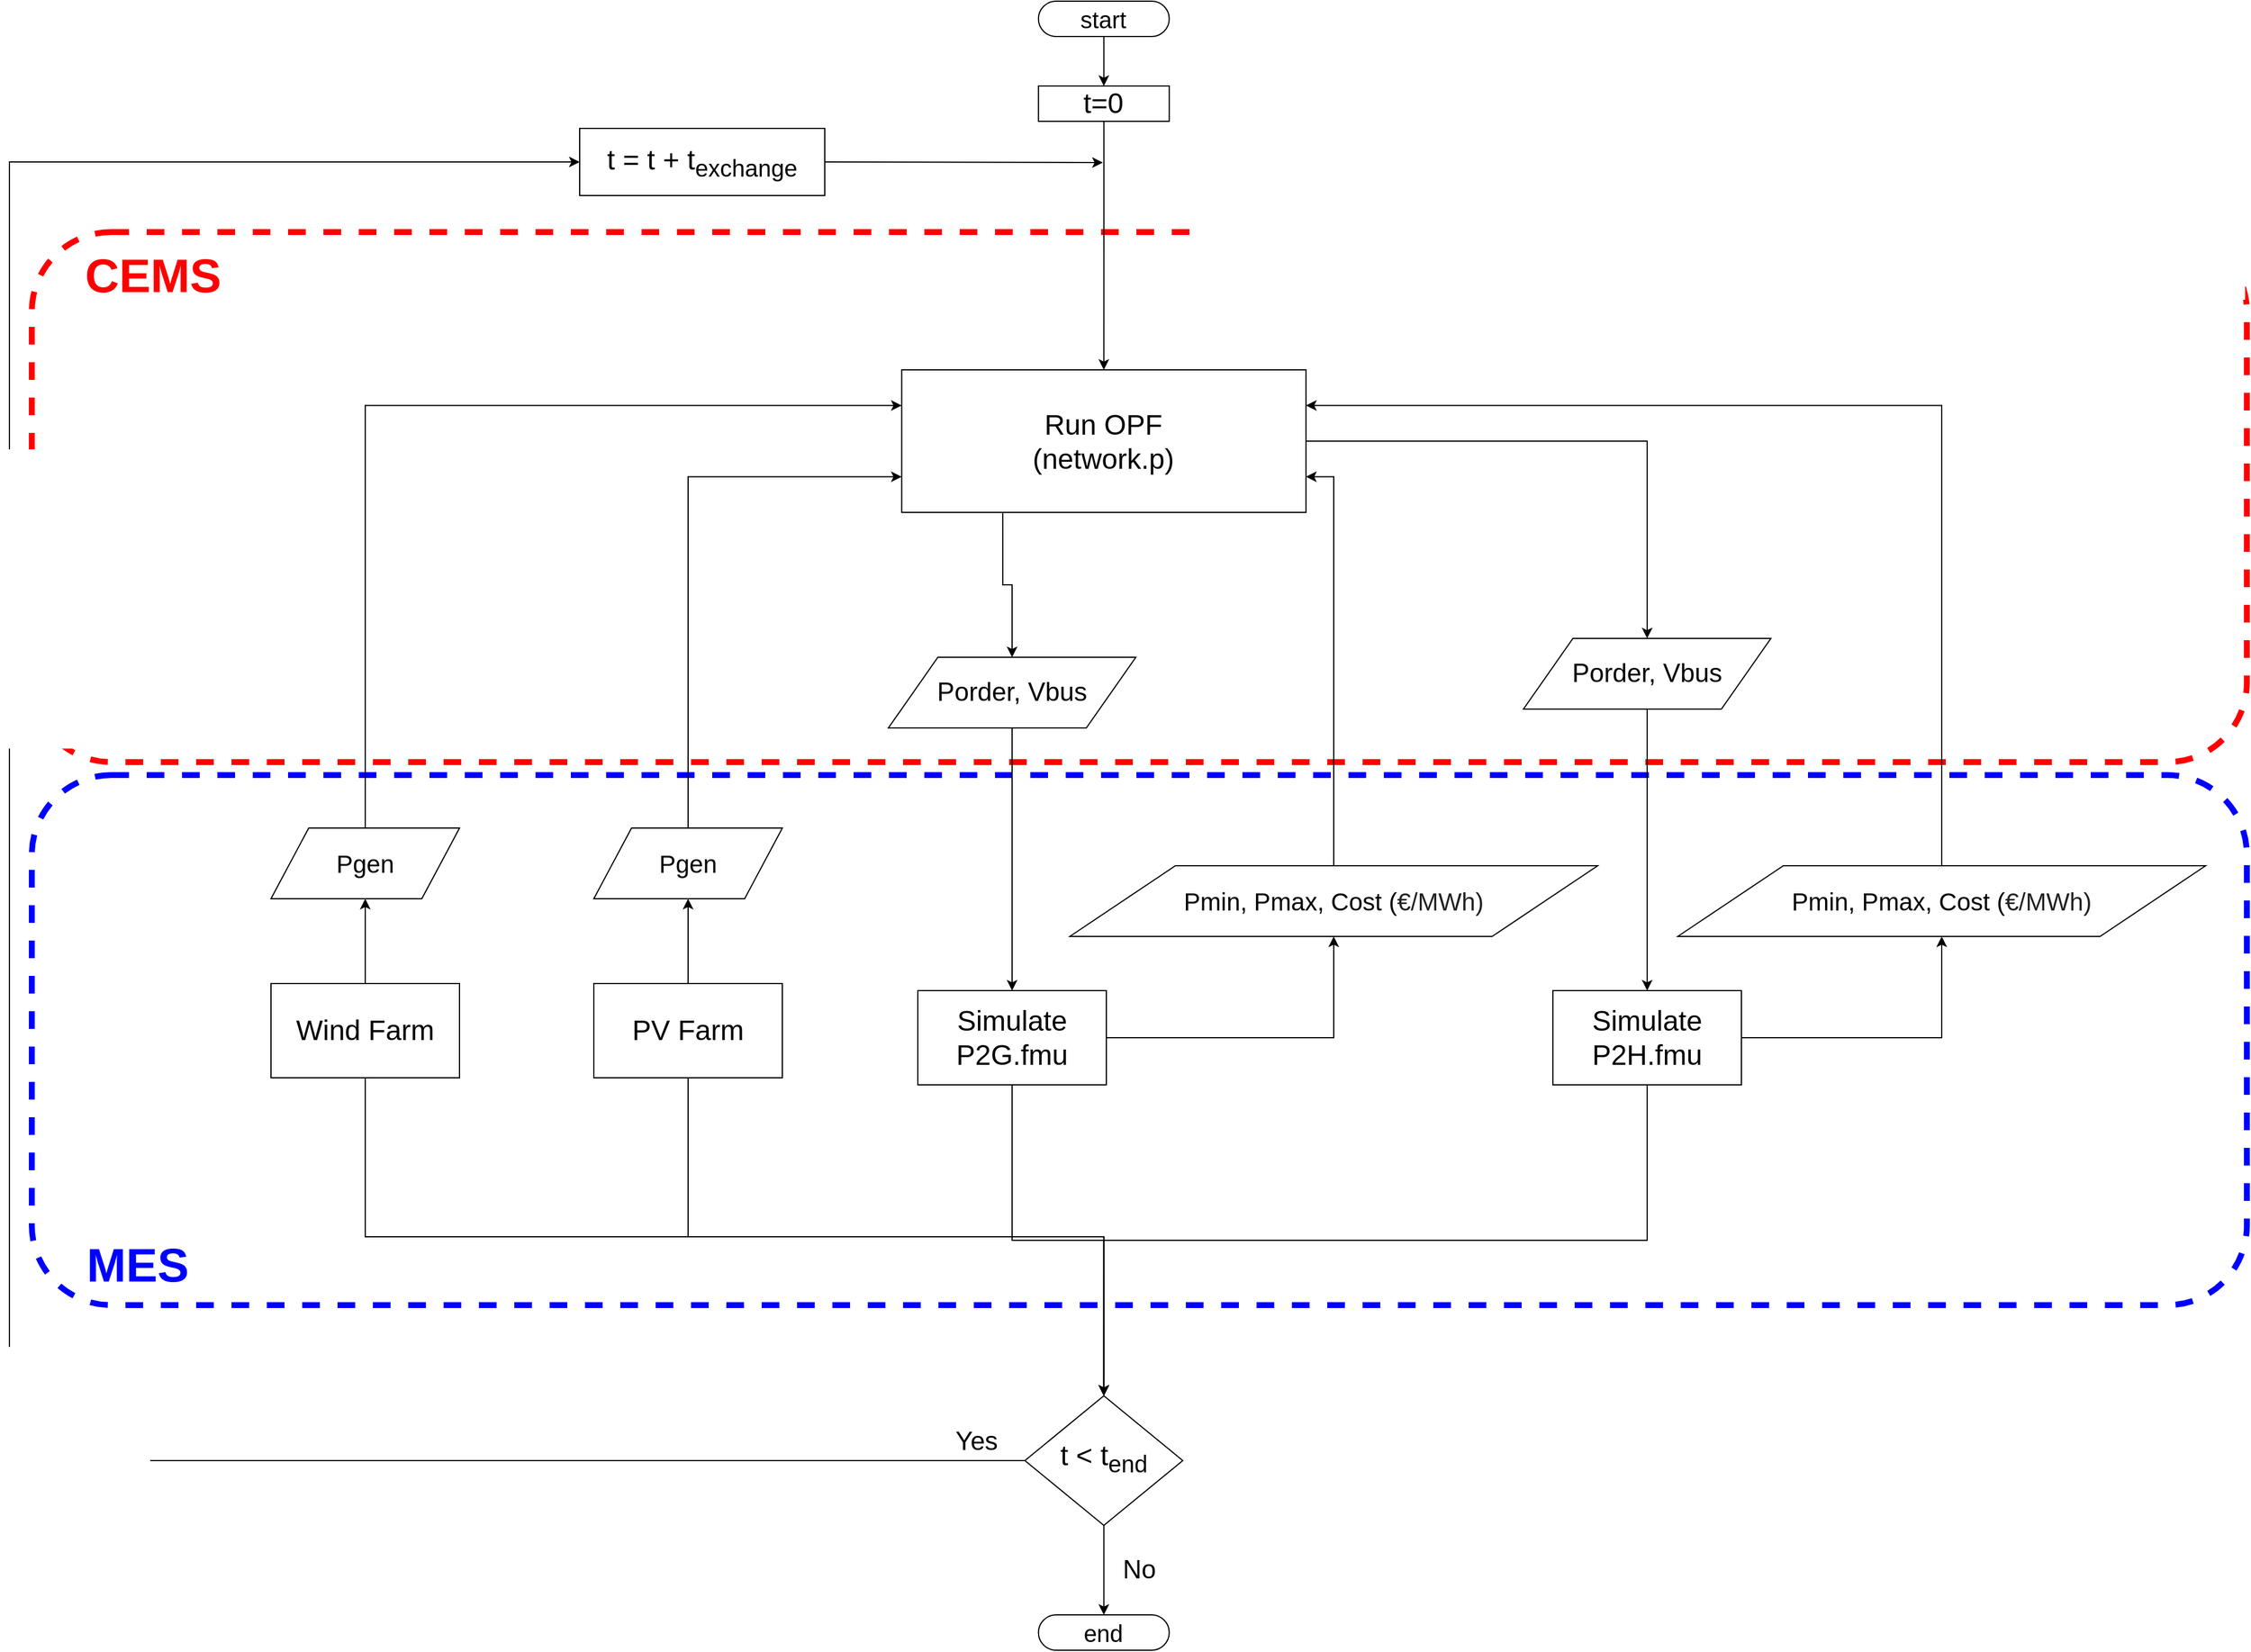 <mxfile version="13.5.4" type="device"><diagram id="C5RBs43oDa-KdzZeNtuy" name="Page-1"><mxGraphModel dx="3418" dy="1644" grid="0" gridSize="10" guides="1" tooltips="1" connect="1" arrows="1" fold="1" page="0" pageScale="1" pageWidth="827" pageHeight="1169" math="0" shadow="0"><root><mxCell id="WIyWlLk6GJQsqaUBKTNV-0"/><mxCell id="WIyWlLk6GJQsqaUBKTNV-1" parent="WIyWlLk6GJQsqaUBKTNV-0"/><mxCell id="ABgxP5UdEPmgrtqfbq2U-150" value="" style="rounded=1;whiteSpace=wrap;html=1;fillOpacity=21;strokeOpacity=100;dashed=1;strokeWidth=5;overflow=hidden;strokeColor=#FF0000;gradientColor=none;imageAspect=1;" parent="WIyWlLk6GJQsqaUBKTNV-1" vertex="1"><mxGeometry x="-506.0" y="-32" width="1880" height="450" as="geometry"/></mxCell><mxCell id="ABgxP5UdEPmgrtqfbq2U-156" value="" style="rounded=1;whiteSpace=wrap;html=1;fillOpacity=21;strokeOpacity=100;dashed=1;strokeWidth=5;overflow=hidden;strokeColor=#0000FF;" parent="WIyWlLk6GJQsqaUBKTNV-1" vertex="1"><mxGeometry x="-506" y="429" width="1880" height="450" as="geometry"/></mxCell><mxCell id="ABgxP5UdEPmgrtqfbq2U-84" style="edgeStyle=orthogonalEdgeStyle;rounded=0;orthogonalLoop=1;jettySize=auto;html=1;exitX=0;exitY=0.5;exitDx=0;exitDy=0;entryX=0;entryY=0.5;entryDx=0;entryDy=0;labelBackgroundColor=#ffffff;strokeColor=#000000;align=right;" parent="WIyWlLk6GJQsqaUBKTNV-1" source="WIyWlLk6GJQsqaUBKTNV-6" target="ABgxP5UdEPmgrtqfbq2U-0" edge="1"><mxGeometry relative="1" as="geometry"><Array as="points"><mxPoint x="-525" y="1011"/><mxPoint x="-525" y="-91"/></Array></mxGeometry></mxCell><mxCell id="ABgxP5UdEPmgrtqfbq2U-141" value="" style="edgeStyle=orthogonalEdgeStyle;rounded=0;orthogonalLoop=1;jettySize=auto;html=1;labelBackgroundColor=#ffffff;strokeColor=#000000;align=right;entryX=0.5;entryY=0;entryDx=0;entryDy=0;" parent="WIyWlLk6GJQsqaUBKTNV-1" source="WIyWlLk6GJQsqaUBKTNV-6" target="cK0uWOymKPiKbY-e0CiQ-11" edge="1"><mxGeometry relative="1" as="geometry"><mxPoint x="379.0" y="1140" as="targetPoint"/></mxGeometry></mxCell><mxCell id="WIyWlLk6GJQsqaUBKTNV-6" value="&lt;font style=&quot;font-size: 24px&quot;&gt;t &amp;lt; t&lt;sub&gt;end&lt;/sub&gt;&lt;/font&gt;" style="rhombus;whiteSpace=wrap;html=1;shadow=0;fontFamily=Helvetica;fontSize=12;align=center;strokeWidth=1;spacing=6;spacingTop=-4;" parent="WIyWlLk6GJQsqaUBKTNV-1" vertex="1"><mxGeometry x="336.87" y="956" width="134" height="110" as="geometry"/></mxCell><mxCell id="FxuWH9Nk4taiAaQSInAK-10" style="edgeStyle=orthogonalEdgeStyle;rounded=0;orthogonalLoop=1;jettySize=auto;html=1;exitX=1;exitY=0.5;exitDx=0;exitDy=0;" parent="WIyWlLk6GJQsqaUBKTNV-1" source="ABgxP5UdEPmgrtqfbq2U-0" edge="1"><mxGeometry relative="1" as="geometry"><mxPoint x="403" y="-91" as="targetPoint"/><Array as="points"><mxPoint x="403" y="-91"/></Array></mxGeometry></mxCell><mxCell id="ABgxP5UdEPmgrtqfbq2U-0" value="&lt;font style=&quot;font-size: 24px&quot;&gt;t = t + t&lt;sub&gt;exchange&lt;/sub&gt;&lt;/font&gt;" style="rounded=0;whiteSpace=wrap;html=1;" parent="WIyWlLk6GJQsqaUBKTNV-1" vertex="1"><mxGeometry x="-41" y="-120" width="208" height="57" as="geometry"/></mxCell><mxCell id="ABgxP5UdEPmgrtqfbq2U-136" style="edgeStyle=orthogonalEdgeStyle;rounded=0;orthogonalLoop=1;jettySize=auto;html=1;exitX=0.5;exitY=0;exitDx=0;exitDy=0;entryX=1;entryY=0.75;entryDx=0;entryDy=0;labelBackgroundColor=#ffffff;strokeColor=#000000;align=right;" parent="WIyWlLk6GJQsqaUBKTNV-1" source="ABgxP5UdEPmgrtqfbq2U-3" target="ABgxP5UdEPmgrtqfbq2U-14" edge="1"><mxGeometry relative="1" as="geometry"/></mxCell><mxCell id="ABgxP5UdEPmgrtqfbq2U-3" value="&lt;span style=&quot;font-size: 21px&quot;&gt;Pmin, Pmax, Cost&amp;nbsp;&lt;/span&gt;&lt;font style=&quot;font-size: 21px&quot;&gt;(&lt;span style=&quot;color: rgb(34 , 34 , 34) ; font-family: &amp;#34;arial&amp;#34; , sans-serif ; text-align: left&quot;&gt;&lt;font style=&quot;font-size: 21px&quot;&gt;€/MWh)&lt;/font&gt;&lt;/span&gt;&lt;/font&gt;&lt;span style=&quot;font-size: 21px&quot;&gt;&lt;br&gt;&lt;/span&gt;" style="shape=parallelogram;perimeter=parallelogramPerimeter;whiteSpace=wrap;html=1;" parent="WIyWlLk6GJQsqaUBKTNV-1" vertex="1"><mxGeometry x="375" y="506.0" width="448" height="60" as="geometry"/></mxCell><mxCell id="ABgxP5UdEPmgrtqfbq2U-80" style="edgeStyle=orthogonalEdgeStyle;rounded=0;orthogonalLoop=1;jettySize=auto;html=1;exitX=1;exitY=0.5;exitDx=0;exitDy=0;entryX=0.5;entryY=0;entryDx=0;entryDy=0;labelBackgroundColor=#ffffff;strokeColor=#000000;align=right;" parent="WIyWlLk6GJQsqaUBKTNV-1" source="ABgxP5UdEPmgrtqfbq2U-14" target="ABgxP5UdEPmgrtqfbq2U-18" edge="1"><mxGeometry relative="1" as="geometry"/></mxCell><mxCell id="yK72BJI-cGhrdZF7GUpz-9" style="edgeStyle=orthogonalEdgeStyle;rounded=0;orthogonalLoop=1;jettySize=auto;html=1;exitX=0.25;exitY=1;exitDx=0;exitDy=0;entryX=0.5;entryY=0;entryDx=0;entryDy=0;" edge="1" parent="WIyWlLk6GJQsqaUBKTNV-1" source="ABgxP5UdEPmgrtqfbq2U-14" target="ABgxP5UdEPmgrtqfbq2U-17"><mxGeometry relative="1" as="geometry"/></mxCell><mxCell id="ABgxP5UdEPmgrtqfbq2U-14" value="&lt;font style=&quot;font-size: 24px&quot;&gt;Run OPF&lt;br&gt;(network.p)&lt;/font&gt;" style="rounded=0;whiteSpace=wrap;html=1;" parent="WIyWlLk6GJQsqaUBKTNV-1" vertex="1"><mxGeometry x="232.31" y="85" width="343.12" height="121" as="geometry"/></mxCell><mxCell id="ABgxP5UdEPmgrtqfbq2U-73" value="" style="edgeStyle=orthogonalEdgeStyle;rounded=0;orthogonalLoop=1;jettySize=auto;html=1;labelBackgroundColor=#ffffff;strokeColor=#000000;align=right;" parent="WIyWlLk6GJQsqaUBKTNV-1" source="ABgxP5UdEPmgrtqfbq2U-15" target="ABgxP5UdEPmgrtqfbq2U-14" edge="1"><mxGeometry relative="1" as="geometry"/></mxCell><mxCell id="ABgxP5UdEPmgrtqfbq2U-15" value="&lt;font style=&quot;font-size: 24px&quot;&gt;t=0&lt;/font&gt;" style="rounded=0;whiteSpace=wrap;html=1;" parent="WIyWlLk6GJQsqaUBKTNV-1" vertex="1"><mxGeometry x="348.37" y="-156" width="111" height="30" as="geometry"/></mxCell><mxCell id="ABgxP5UdEPmgrtqfbq2U-132" style="edgeStyle=orthogonalEdgeStyle;rounded=0;orthogonalLoop=1;jettySize=auto;html=1;exitX=0.5;exitY=1;exitDx=0;exitDy=0;entryX=0.5;entryY=0;entryDx=0;entryDy=0;labelBackgroundColor=#ffffff;strokeColor=#000000;align=right;" parent="WIyWlLk6GJQsqaUBKTNV-1" source="ABgxP5UdEPmgrtqfbq2U-17" target="ABgxP5UdEPmgrtqfbq2U-22" edge="1"><mxGeometry relative="1" as="geometry"/></mxCell><mxCell id="ABgxP5UdEPmgrtqfbq2U-17" value="&lt;font style=&quot;font-size: 22px&quot;&gt;Porder, Vbus&lt;/font&gt;" style="shape=parallelogram;perimeter=parallelogramPerimeter;whiteSpace=wrap;html=1;" parent="WIyWlLk6GJQsqaUBKTNV-1" vertex="1"><mxGeometry x="221" y="329" width="210" height="60" as="geometry"/></mxCell><mxCell id="ABgxP5UdEPmgrtqfbq2U-131" style="edgeStyle=orthogonalEdgeStyle;rounded=0;orthogonalLoop=1;jettySize=auto;html=1;exitX=0.5;exitY=1;exitDx=0;exitDy=0;entryX=0.5;entryY=0;entryDx=0;entryDy=0;labelBackgroundColor=#ffffff;strokeColor=#000000;align=right;" parent="WIyWlLk6GJQsqaUBKTNV-1" source="ABgxP5UdEPmgrtqfbq2U-18" target="ABgxP5UdEPmgrtqfbq2U-21" edge="1"><mxGeometry relative="1" as="geometry"/></mxCell><mxCell id="ABgxP5UdEPmgrtqfbq2U-18" value="&lt;font style=&quot;font-size: 22px&quot;&gt;Porder, Vbus&lt;/font&gt;" style="shape=parallelogram;perimeter=parallelogramPerimeter;whiteSpace=wrap;html=1;" parent="WIyWlLk6GJQsqaUBKTNV-1" vertex="1"><mxGeometry x="760" y="313" width="210" height="60" as="geometry"/></mxCell><mxCell id="FxuWH9Nk4taiAaQSInAK-5" style="edgeStyle=orthogonalEdgeStyle;rounded=0;orthogonalLoop=1;jettySize=auto;html=1;exitX=0.5;exitY=1;exitDx=0;exitDy=0;entryX=0.5;entryY=0;entryDx=0;entryDy=0;" parent="WIyWlLk6GJQsqaUBKTNV-1" source="ABgxP5UdEPmgrtqfbq2U-19" target="WIyWlLk6GJQsqaUBKTNV-6" edge="1"><mxGeometry relative="1" as="geometry"/></mxCell><mxCell id="yK72BJI-cGhrdZF7GUpz-2" style="edgeStyle=orthogonalEdgeStyle;rounded=0;orthogonalLoop=1;jettySize=auto;html=1;exitX=0.5;exitY=0;exitDx=0;exitDy=0;entryX=0.5;entryY=1;entryDx=0;entryDy=0;" edge="1" parent="WIyWlLk6GJQsqaUBKTNV-1" source="ABgxP5UdEPmgrtqfbq2U-19" target="yK72BJI-cGhrdZF7GUpz-1"><mxGeometry relative="1" as="geometry"/></mxCell><mxCell id="ABgxP5UdEPmgrtqfbq2U-19" value="&lt;font style=&quot;font-size: 24px&quot;&gt;Wind Farm&lt;/font&gt;" style="rounded=0;whiteSpace=wrap;html=1;aspect=fixed;" parent="WIyWlLk6GJQsqaUBKTNV-1" vertex="1"><mxGeometry x="-303.0" y="606" width="160" height="80" as="geometry"/></mxCell><mxCell id="FxuWH9Nk4taiAaQSInAK-9" style="edgeStyle=orthogonalEdgeStyle;rounded=0;orthogonalLoop=1;jettySize=auto;html=1;exitX=0.5;exitY=1;exitDx=0;exitDy=0;entryX=0.5;entryY=0;entryDx=0;entryDy=0;" parent="WIyWlLk6GJQsqaUBKTNV-1" source="ABgxP5UdEPmgrtqfbq2U-21" target="WIyWlLk6GJQsqaUBKTNV-6" edge="1"><mxGeometry relative="1" as="geometry"><Array as="points"><mxPoint x="865" y="824"/><mxPoint x="404" y="824"/></Array></mxGeometry></mxCell><mxCell id="yK72BJI-cGhrdZF7GUpz-6" style="edgeStyle=orthogonalEdgeStyle;rounded=0;orthogonalLoop=1;jettySize=auto;html=1;exitX=1;exitY=0.5;exitDx=0;exitDy=0;entryX=0.5;entryY=1;entryDx=0;entryDy=0;" edge="1" parent="WIyWlLk6GJQsqaUBKTNV-1" source="ABgxP5UdEPmgrtqfbq2U-21" target="yK72BJI-cGhrdZF7GUpz-5"><mxGeometry relative="1" as="geometry"/></mxCell><mxCell id="ABgxP5UdEPmgrtqfbq2U-21" value="&lt;font style=&quot;font-size: 24px&quot;&gt;Simulate P2H.fmu&lt;/font&gt;" style="rounded=0;whiteSpace=wrap;html=1;aspect=fixed;" parent="WIyWlLk6GJQsqaUBKTNV-1" vertex="1"><mxGeometry x="785.0" y="612" width="160" height="80" as="geometry"/></mxCell><mxCell id="FxuWH9Nk4taiAaQSInAK-18" style="edgeStyle=orthogonalEdgeStyle;rounded=0;orthogonalLoop=1;jettySize=auto;html=1;exitX=1;exitY=0.5;exitDx=0;exitDy=0;entryX=0.5;entryY=1;entryDx=0;entryDy=0;" parent="WIyWlLk6GJQsqaUBKTNV-1" source="ABgxP5UdEPmgrtqfbq2U-22" target="ABgxP5UdEPmgrtqfbq2U-3" edge="1"><mxGeometry relative="1" as="geometry"/></mxCell><mxCell id="yK72BJI-cGhrdZF7GUpz-10" style="edgeStyle=orthogonalEdgeStyle;rounded=0;orthogonalLoop=1;jettySize=auto;html=1;exitX=0.5;exitY=1;exitDx=0;exitDy=0;entryX=0.5;entryY=0;entryDx=0;entryDy=0;" edge="1" parent="WIyWlLk6GJQsqaUBKTNV-1" source="ABgxP5UdEPmgrtqfbq2U-22" target="WIyWlLk6GJQsqaUBKTNV-6"><mxGeometry relative="1" as="geometry"/></mxCell><mxCell id="ABgxP5UdEPmgrtqfbq2U-22" value="&lt;font style=&quot;font-size: 24px&quot;&gt;Simulate P2G.fmu&lt;/font&gt;" style="rounded=0;whiteSpace=wrap;html=1;aspect=fixed;" parent="WIyWlLk6GJQsqaUBKTNV-1" vertex="1"><mxGeometry x="246.0" y="612" width="160" height="80" as="geometry"/></mxCell><mxCell id="FxuWH9Nk4taiAaQSInAK-6" style="edgeStyle=orthogonalEdgeStyle;rounded=0;orthogonalLoop=1;jettySize=auto;html=1;exitX=0.5;exitY=1;exitDx=0;exitDy=0;entryX=0.5;entryY=0;entryDx=0;entryDy=0;" parent="WIyWlLk6GJQsqaUBKTNV-1" source="ABgxP5UdEPmgrtqfbq2U-23" target="WIyWlLk6GJQsqaUBKTNV-6" edge="1"><mxGeometry relative="1" as="geometry"/></mxCell><mxCell id="yK72BJI-cGhrdZF7GUpz-0" style="edgeStyle=orthogonalEdgeStyle;rounded=0;orthogonalLoop=1;jettySize=auto;html=1;exitX=0.5;exitY=0;exitDx=0;exitDy=0;entryX=0.5;entryY=1;entryDx=0;entryDy=0;" edge="1" parent="WIyWlLk6GJQsqaUBKTNV-1" source="ABgxP5UdEPmgrtqfbq2U-23" target="FxuWH9Nk4taiAaQSInAK-16"><mxGeometry relative="1" as="geometry"/></mxCell><mxCell id="ABgxP5UdEPmgrtqfbq2U-23" value="&lt;font style=&quot;font-size: 24px&quot;&gt;PV Farm&lt;/font&gt;" style="rounded=0;whiteSpace=wrap;html=1;aspect=fixed;" parent="WIyWlLk6GJQsqaUBKTNV-1" vertex="1"><mxGeometry x="-29.0" y="606" width="160" height="80" as="geometry"/></mxCell><mxCell id="ABgxP5UdEPmgrtqfbq2U-67" value="&lt;font style=&quot;font-size: 22px&quot;&gt;Yes&lt;/font&gt;" style="text;html=1;strokeColor=none;fillColor=none;align=center;verticalAlign=middle;whiteSpace=wrap;rounded=0;" parent="WIyWlLk6GJQsqaUBKTNV-1" vertex="1"><mxGeometry x="266.0" y="980" width="60" height="30" as="geometry"/></mxCell><mxCell id="ABgxP5UdEPmgrtqfbq2U-69" value="&lt;font style=&quot;font-size: 22px&quot;&gt;No&lt;/font&gt;" style="text;html=1;strokeColor=none;fillColor=none;align=center;verticalAlign=middle;whiteSpace=wrap;rounded=0;" parent="WIyWlLk6GJQsqaUBKTNV-1" vertex="1"><mxGeometry x="403.87" y="1089" width="60" height="30" as="geometry"/></mxCell><mxCell id="ABgxP5UdEPmgrtqfbq2U-152" value="&lt;font color=&quot;#ff0000&quot; size=&quot;1&quot;&gt;&lt;b style=&quot;font-size: 40px&quot;&gt;CEMS&lt;/b&gt;&lt;/font&gt;" style="text;html=1;strokeColor=none;fillColor=none;align=center;verticalAlign=middle;whiteSpace=wrap;rounded=0;" parent="WIyWlLk6GJQsqaUBKTNV-1" vertex="1"><mxGeometry x="-478" y="-26" width="150" height="60" as="geometry"/></mxCell><mxCell id="ABgxP5UdEPmgrtqfbq2U-157" value="&lt;font size=&quot;1&quot; color=&quot;#0000ff&quot;&gt;&lt;b style=&quot;font-size: 40px&quot;&gt;MES&lt;/b&gt;&lt;/font&gt;" style="text;html=1;strokeColor=none;fillColor=none;align=center;verticalAlign=middle;whiteSpace=wrap;rounded=0;" parent="WIyWlLk6GJQsqaUBKTNV-1" vertex="1"><mxGeometry x="-491.13" y="814" width="150" height="60" as="geometry"/></mxCell><mxCell id="cK0uWOymKPiKbY-e0CiQ-10" style="edgeStyle=orthogonalEdgeStyle;rounded=0;orthogonalLoop=1;jettySize=auto;html=1;exitX=0.5;exitY=1;exitDx=0;exitDy=0;entryX=0.5;entryY=0;entryDx=0;entryDy=0;" parent="WIyWlLk6GJQsqaUBKTNV-1" source="cK0uWOymKPiKbY-e0CiQ-6" target="ABgxP5UdEPmgrtqfbq2U-15" edge="1"><mxGeometry relative="1" as="geometry"/></mxCell><mxCell id="cK0uWOymKPiKbY-e0CiQ-6" value="&lt;font style=&quot;font-size: 20px&quot;&gt;start&lt;/font&gt;" style="whiteSpace=wrap;html=1;rounded=1;arcSize=50;align=center;" parent="WIyWlLk6GJQsqaUBKTNV-1" vertex="1"><mxGeometry x="348.37" y="-228" width="111" height="30" as="geometry"/></mxCell><mxCell id="cK0uWOymKPiKbY-e0CiQ-11" value="&lt;font style=&quot;font-size: 20px&quot;&gt;end&lt;/font&gt;" style="whiteSpace=wrap;html=1;rounded=1;arcSize=50;align=center;" parent="WIyWlLk6GJQsqaUBKTNV-1" vertex="1"><mxGeometry x="348.37" y="1142" width="111" height="30" as="geometry"/></mxCell><mxCell id="FxuWH9Nk4taiAaQSInAK-20" style="edgeStyle=orthogonalEdgeStyle;rounded=0;orthogonalLoop=1;jettySize=auto;html=1;exitX=0.5;exitY=0;exitDx=0;exitDy=0;entryX=0;entryY=0.75;entryDx=0;entryDy=0;" parent="WIyWlLk6GJQsqaUBKTNV-1" source="FxuWH9Nk4taiAaQSInAK-16" target="ABgxP5UdEPmgrtqfbq2U-14" edge="1"><mxGeometry relative="1" as="geometry"/></mxCell><mxCell id="FxuWH9Nk4taiAaQSInAK-16" value="&lt;span style=&quot;font-size: 21px&quot;&gt;Pgen&lt;/span&gt;" style="shape=parallelogram;perimeter=parallelogramPerimeter;whiteSpace=wrap;html=1;" parent="WIyWlLk6GJQsqaUBKTNV-1" vertex="1"><mxGeometry x="-29" y="474" width="160" height="60" as="geometry"/></mxCell><mxCell id="yK72BJI-cGhrdZF7GUpz-3" style="edgeStyle=orthogonalEdgeStyle;rounded=0;orthogonalLoop=1;jettySize=auto;html=1;exitX=0.5;exitY=0;exitDx=0;exitDy=0;entryX=0;entryY=0.25;entryDx=0;entryDy=0;" edge="1" parent="WIyWlLk6GJQsqaUBKTNV-1" source="yK72BJI-cGhrdZF7GUpz-1" target="ABgxP5UdEPmgrtqfbq2U-14"><mxGeometry relative="1" as="geometry"/></mxCell><mxCell id="yK72BJI-cGhrdZF7GUpz-1" value="&lt;span style=&quot;font-size: 21px&quot;&gt;Pgen&lt;/span&gt;" style="shape=parallelogram;perimeter=parallelogramPerimeter;whiteSpace=wrap;html=1;" vertex="1" parent="WIyWlLk6GJQsqaUBKTNV-1"><mxGeometry x="-303" y="474" width="160" height="60" as="geometry"/></mxCell><mxCell id="yK72BJI-cGhrdZF7GUpz-7" style="edgeStyle=orthogonalEdgeStyle;rounded=0;orthogonalLoop=1;jettySize=auto;html=1;exitX=0.5;exitY=0;exitDx=0;exitDy=0;entryX=1;entryY=0.25;entryDx=0;entryDy=0;" edge="1" parent="WIyWlLk6GJQsqaUBKTNV-1" source="yK72BJI-cGhrdZF7GUpz-5" target="ABgxP5UdEPmgrtqfbq2U-14"><mxGeometry relative="1" as="geometry"/></mxCell><mxCell id="yK72BJI-cGhrdZF7GUpz-5" value="&lt;span style=&quot;font-size: 21px&quot;&gt;Pmin, Pmax, Cost&amp;nbsp;&lt;/span&gt;&lt;font style=&quot;font-size: 21px&quot;&gt;(&lt;span style=&quot;color: rgb(34 , 34 , 34) ; font-family: &amp;#34;arial&amp;#34; , sans-serif ; text-align: left&quot;&gt;&lt;font style=&quot;font-size: 21px&quot;&gt;€/MWh)&lt;/font&gt;&lt;/span&gt;&lt;/font&gt;&lt;span style=&quot;font-size: 21px&quot;&gt;&lt;br&gt;&lt;/span&gt;" style="shape=parallelogram;perimeter=parallelogramPerimeter;whiteSpace=wrap;html=1;" vertex="1" parent="WIyWlLk6GJQsqaUBKTNV-1"><mxGeometry x="891" y="506" width="448" height="60" as="geometry"/></mxCell></root></mxGraphModel></diagram></mxfile>